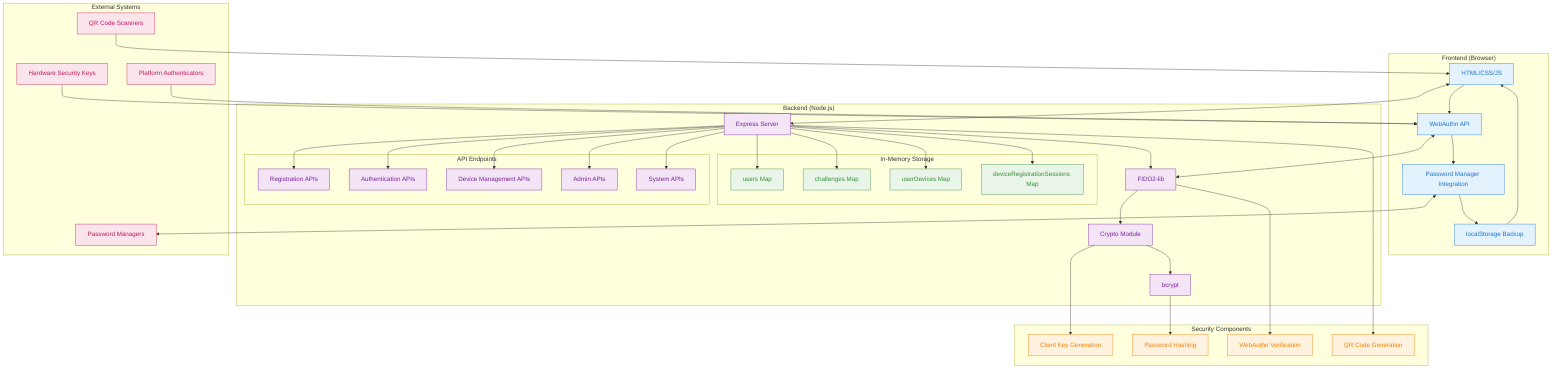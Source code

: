 graph TB
    subgraph "Frontend (Browser)"
        A[HTML/CSS/JS] --> B[WebAuthn API]
        B --> C[Password Manager Integration]
        C --> D[localStorage Backup]
    end
    
    subgraph "Backend (Node.js)"
        E[Express Server] --> F[FIDO2-lib]
        F --> G[Crypto Module]
        G --> H[bcrypt]
        
        subgraph "In-Memory Storage"
            I[users Map]
            J[challenges Map]
            K[userDevices Map]
            L[deviceRegistrationSessions Map]
        end
        
        subgraph "API Endpoints"
            M[Registration APIs]
            N[Authentication APIs]
            O[Device Management APIs]
            P[Admin APIs]
            Q[System APIs]
        end
    end
    
    subgraph "Security Components"
        R[Client Key Generation]
        S[Password Hashing]
        T[WebAuthn Verification]
        U[QR Code Generation]
    end
    
    subgraph "External Systems"
        V[Password Managers]
        W[Hardware Security Keys]
        X[Platform Authenticators]
        Y[QR Code Scanners]
    end
    
    %% Connections
    A <--> E
    B <--> F
    C <--> V
    D --> A
    E --> I
    E --> J
    E --> K
    E --> L
    E --> M
    E --> N
    E --> O
    E --> P
    E --> Q
    F --> T
    G --> R
    H --> S
    E --> U
    W --> B
    X --> B
    Y --> A
    
    %% Styling
    classDef frontend fill:#e3f2fd,stroke:#1976d2,color:#1976d2
    classDef backend fill:#f3e5f5,stroke:#7b1fa2,color:#7b1fa2
    classDef storage fill:#e8f5e8,stroke:#388e3c,color:#388e3c
    classDef security fill:#fff3e0,stroke:#f57c00,color:#f57c00
    classDef external fill:#fce4ec,stroke:#c2185b,color:#c2185b
    
    class A,B,C,D frontend
    class E,F,G,H,M,N,O,P,Q backend
    class I,J,K,L storage
    class R,S,T,U security
    class V,W,X,Y external